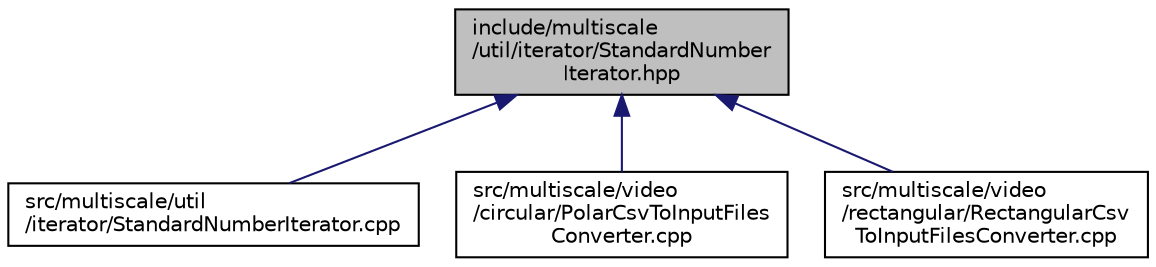 digraph "include/multiscale/util/iterator/StandardNumberIterator.hpp"
{
  edge [fontname="Helvetica",fontsize="10",labelfontname="Helvetica",labelfontsize="10"];
  node [fontname="Helvetica",fontsize="10",shape=record];
  Node1 [label="include/multiscale\l/util/iterator/StandardNumber\lIterator.hpp",height=0.2,width=0.4,color="black", fillcolor="grey75", style="filled" fontcolor="black"];
  Node1 -> Node2 [dir="back",color="midnightblue",fontsize="10",style="solid",fontname="Helvetica"];
  Node2 [label="src/multiscale/util\l/iterator/StandardNumberIterator.cpp",height=0.2,width=0.4,color="black", fillcolor="white", style="filled",URL="$StandardNumberIterator_8cpp.html"];
  Node1 -> Node3 [dir="back",color="midnightblue",fontsize="10",style="solid",fontname="Helvetica"];
  Node3 [label="src/multiscale/video\l/circular/PolarCsvToInputFiles\lConverter.cpp",height=0.2,width=0.4,color="black", fillcolor="white", style="filled",URL="$PolarCsvToInputFilesConverter_8cpp.html"];
  Node1 -> Node4 [dir="back",color="midnightblue",fontsize="10",style="solid",fontname="Helvetica"];
  Node4 [label="src/multiscale/video\l/rectangular/RectangularCsv\lToInputFilesConverter.cpp",height=0.2,width=0.4,color="black", fillcolor="white", style="filled",URL="$RectangularCsvToInputFilesConverter_8cpp.html"];
}

